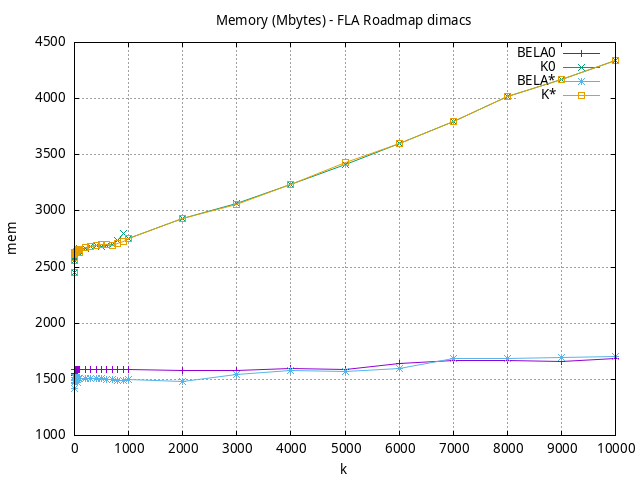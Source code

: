 #!/usr/bin/gnuplot
# -*- coding: utf-8 -*-
#
# results/roadmap/dimacs/FLA/USA-road-d.FLA.mixed.mem.gnuplot
#
# Started on 01/09/2024 14:43:37
# Author: Carlos Linares López
set grid
set xlabel "k"
set ylabel "mem"

set title "Memory (Mbytes) - FLA Roadmap dimacs"

set terminal png enhanced font "Ariel,10"
set output 'USA-road-d.FLA.mixed.mem.png'

plot "-" title "BELA0"      with linesp, "-" title "K0"      with linesp, "-" title "BELA*"      with linesp, "-" title "K*"      with linesp

	1 1536.71
	2 1547.39
	3 1548.0
	4 1548.0
	5 1548.0
	6 1548.0
	7 1548.0
	8 1549.32
	9 1592.0
	10 1592.0
	20 1592.0
	30 1592.0
	40 1592.0
	50 1592.0
	60 1592.0
	70 1592.0
	80 1592.0
	90 1592.0
	100 1592.0
	200 1592.0
	300 1592.0
	400 1592.0
	500 1592.0
	600 1592.0
	700 1592.0
	800 1584.31
	900 1583.84
	1000 1591.0
	2000 1579.08
	3000 1580.75
	4000 1595.21
	5000 1584.09
	6000 1642.82
	7000 1672.09
	8000 1670.39
	9000 1660.52
	10000 1689.77
end
	1 2448.65
	2 2559.17
	3 2586.96
	4 2611.27
	5 2618.42
	6 2620.81
	7 2623.03
	8 2624.81
	9 2627.03
	10 2628.81
	20 2632.2
	30 2636.2
	40 2639.81
	50 2641.64
	60 2641.64
	70 2646.77
	80 2660.64
	90 2660.64
	100 2662.2
	200 2669.77
	300 2686.35
	400 2688.96
	500 2682.26
	600 2691.92
	700 2699.85
	800 2736.62
	900 2803.01
	1000 2754.64
	2000 2932.68
	3000 3062.79
	4000 3235.6
	5000 3412.44
	6000 3599.71
	7000 3800.67
	8000 4020.11
	9000 4171.65
	10000 4342.83
end
	1 1415.31
	2 1492.16
	3 1519.0
	4 1519.0
	5 1519.0
	6 1518.08
	7 1474.04
	8 1474.04
	9 1474.04
	10 1486.13
	20 1515.83
	30 1515.83
	40 1499.66
	50 1474.04
	60 1495.93
	70 1509.9
	80 1509.9
	90 1510.45
	100 1508.25
	200 1508.17
	300 1508.29
	400 1507.82
	500 1503.83
	600 1502.01
	700 1499.09
	800 1487.32
	900 1487.27
	1000 1502.38
	2000 1485.07
	3000 1543.79
	4000 1583.02
	5000 1567.14
	6000 1598.19
	7000 1687.32
	8000 1686.09
	9000 1691.87
	10000 1700.07
end
	1 2447.98
	2 2559.17
	3 2586.57
	4 2610.66
	5 2618.42
	6 2620.81
	7 2623.03
	8 2624.81
	9 2627.03
	10 2628.81
	20 2632.2
	30 2636.2
	40 2639.81
	50 2643.56
	60 2646.92
	70 2655.2
	80 2655.2
	90 2658.88
	100 2630.11
	200 2673.88
	300 2686.08
	400 2690.2
	500 2699.14
	600 2703.72
	700 2693.08
	800 2709.97
	900 2724.28
	1000 2753.46
	2000 2929.36
	3000 3057.74
	4000 3238.93
	5000 3428.25
	6000 3603.16
	7000 3799.32
	8000 4017.66
	9000 4171.01
	10000 4341.47
end
